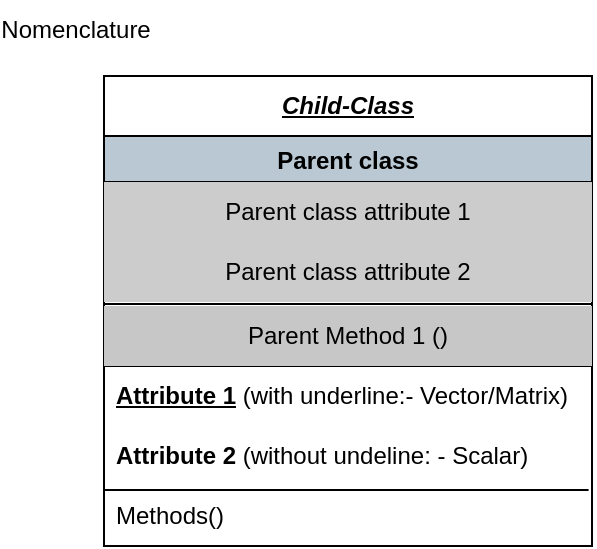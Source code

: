 <mxfile version="21.7.1" type="github">
  <diagram name="Page-1" id="IFXqfXMcPQ0wQR_yjVzQ">
    <mxGraphModel dx="574" dy="317" grid="0" gridSize="10" guides="1" tooltips="1" connect="1" arrows="1" fold="1" page="1" pageScale="1" pageWidth="850" pageHeight="1100" math="0" shadow="0">
      <root>
        <mxCell id="0" />
        <mxCell id="1" parent="0" />
        <mxCell id="9_Y3KxAVrDjl2RLM-emm-1" value="&lt;b&gt;&lt;i&gt;&lt;u&gt;Child-Class&lt;/u&gt;&lt;/i&gt;&lt;/b&gt;" style="swimlane;fontStyle=0;childLayout=stackLayout;horizontal=1;startSize=30;horizontalStack=0;resizeParent=1;resizeParentMax=0;resizeLast=0;collapsible=1;marginBottom=0;whiteSpace=wrap;html=1;" parent="1" vertex="1">
          <mxGeometry x="325" y="215" width="244" height="235" as="geometry" />
        </mxCell>
        <mxCell id="HLBXg92wWeHXkVODz0A8-1" value="Parent class" style="swimlane;labelBackgroundColor=#BAC8D3;fontColor=default;fillColor=#BAC8D3;" vertex="1" parent="9_Y3KxAVrDjl2RLM-emm-1">
          <mxGeometry y="30" width="244" height="115" as="geometry">
            <mxRectangle y="30" width="244" height="26" as="alternateBounds" />
          </mxGeometry>
        </mxCell>
        <mxCell id="HLBXg92wWeHXkVODz0A8-7" value="Parent class attribute 2" style="text;html=1;strokeColor=none;fillColor=#CCCCCC;align=center;verticalAlign=middle;whiteSpace=wrap;rounded=0;" vertex="1" parent="HLBXg92wWeHXkVODz0A8-1">
          <mxGeometry y="53" width="244" height="30" as="geometry" />
        </mxCell>
        <mxCell id="HLBXg92wWeHXkVODz0A8-8" value="Parent Method 1 ()" style="text;html=1;strokeColor=none;fillColor=#C7C7C7;align=center;verticalAlign=middle;whiteSpace=wrap;rounded=0;" vertex="1" parent="HLBXg92wWeHXkVODz0A8-1">
          <mxGeometry y="85" width="244" height="30" as="geometry" />
        </mxCell>
        <mxCell id="HLBXg92wWeHXkVODz0A8-9" value="" style="endArrow=none;html=1;rounded=0;exitX=0;exitY=0;exitDx=0;exitDy=0;entryX=1;entryY=0;entryDx=0;entryDy=0;" edge="1" parent="HLBXg92wWeHXkVODz0A8-1">
          <mxGeometry width="50" height="50" relative="1" as="geometry">
            <mxPoint x="-2.274e-13" y="84" as="sourcePoint" />
            <mxPoint x="244" y="84" as="targetPoint" />
          </mxGeometry>
        </mxCell>
        <mxCell id="HLBXg92wWeHXkVODz0A8-6" value="Parent class attribute 1" style="text;html=1;strokeColor=none;fillColor=#CCCCCC;align=center;verticalAlign=middle;whiteSpace=wrap;rounded=0;" vertex="1" parent="HLBXg92wWeHXkVODz0A8-1">
          <mxGeometry y="23" width="244" height="30" as="geometry" />
        </mxCell>
        <mxCell id="9_Y3KxAVrDjl2RLM-emm-2" value="&lt;u&gt;&lt;b&gt;Attribute 1&lt;/b&gt;&lt;/u&gt;&amp;nbsp;(with underline:- Vector/Matrix)" style="text;strokeColor=none;fillColor=none;align=left;verticalAlign=middle;spacingLeft=4;spacingRight=4;overflow=hidden;points=[[0,0.5],[1,0.5]];portConstraint=eastwest;rotatable=0;whiteSpace=wrap;html=1;" parent="9_Y3KxAVrDjl2RLM-emm-1" vertex="1">
          <mxGeometry y="145" width="244" height="30" as="geometry" />
        </mxCell>
        <mxCell id="9_Y3KxAVrDjl2RLM-emm-3" value="&lt;b&gt;Attribute 2 &lt;/b&gt;(without undeline: - Scalar)" style="text;strokeColor=none;fillColor=none;align=left;verticalAlign=middle;spacingLeft=4;spacingRight=4;overflow=hidden;points=[[0,0.5],[1,0.5]];portConstraint=eastwest;rotatable=0;whiteSpace=wrap;html=1;" parent="9_Y3KxAVrDjl2RLM-emm-1" vertex="1">
          <mxGeometry y="175" width="244" height="30" as="geometry" />
        </mxCell>
        <mxCell id="9_Y3KxAVrDjl2RLM-emm-4" value="Methods()" style="text;strokeColor=none;fillColor=none;align=left;verticalAlign=middle;spacingLeft=4;spacingRight=4;overflow=hidden;points=[[0,0.5],[1,0.5]];portConstraint=eastwest;rotatable=0;whiteSpace=wrap;html=1;" parent="9_Y3KxAVrDjl2RLM-emm-1" vertex="1">
          <mxGeometry y="205" width="244" height="30" as="geometry" />
        </mxCell>
        <mxCell id="9_Y3KxAVrDjl2RLM-emm-6" value="" style="endArrow=none;html=1;rounded=0;exitX=-0.001;exitY=0.067;exitDx=0;exitDy=0;exitPerimeter=0;entryX=0.993;entryY=0.067;entryDx=0;entryDy=0;entryPerimeter=0;" parent="9_Y3KxAVrDjl2RLM-emm-1" source="9_Y3KxAVrDjl2RLM-emm-4" target="9_Y3KxAVrDjl2RLM-emm-4" edge="1">
          <mxGeometry width="50" height="50" relative="1" as="geometry">
            <mxPoint x="74" y="217" as="sourcePoint" />
            <mxPoint x="152" y="93" as="targetPoint" />
          </mxGeometry>
        </mxCell>
        <mxCell id="9_Y3KxAVrDjl2RLM-emm-8" value="Nomenclature" style="text;html=1;strokeColor=none;fillColor=none;align=center;verticalAlign=middle;whiteSpace=wrap;rounded=0;" parent="1" vertex="1">
          <mxGeometry x="281" y="177" width="60" height="30" as="geometry" />
        </mxCell>
      </root>
    </mxGraphModel>
  </diagram>
</mxfile>
